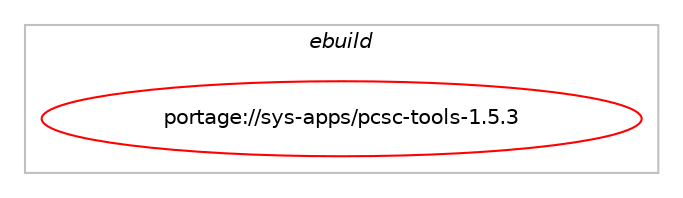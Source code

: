 digraph prolog {

# *************
# Graph options
# *************

newrank=true;
concentrate=true;
compound=true;
graph [rankdir=LR,fontname=Helvetica,fontsize=10,ranksep=1.5];#, ranksep=2.5, nodesep=0.2];
edge  [arrowhead=vee];
node  [fontname=Helvetica,fontsize=10];

# **********
# The ebuild
# **********

subgraph cluster_leftcol {
color=gray;
rank=same;
label=<<i>ebuild</i>>;
id [label="portage://sys-apps/pcsc-tools-1.5.3", color=red, width=4, href="../sys-apps/pcsc-tools-1.5.3.svg"];
}

# ****************
# The dependencies
# ****************

subgraph cluster_midcol {
color=gray;
label=<<i>dependencies</i>>;
subgraph cluster_compile {
fillcolor="#eeeeee";
style=filled;
label=<<i>compile</i>>;
# *** BEGIN UNKNOWN DEPENDENCY TYPE (TODO) ***
# id -> package_dependency(portage://sys-apps/pcsc-tools-1.5.3,install,no,sys-apps,pcsc-lite,greaterequal,1.4.14,[],[])
# *** END UNKNOWN DEPENDENCY TYPE (TODO) ***

}
subgraph cluster_compileandrun {
fillcolor="#eeeeee";
style=filled;
label=<<i>compile and run</i>>;
}
subgraph cluster_run {
fillcolor="#eeeeee";
style=filled;
label=<<i>run</i>>;
# *** BEGIN UNKNOWN DEPENDENCY TYPE (TODO) ***
# id -> use_conditional_group(positive,gtk,portage://sys-apps/pcsc-tools-1.5.3,[package_dependency(portage://sys-apps/pcsc-tools-1.5.3,run,no,dev-perl,Gtk2,none,,[],[])])
# *** END UNKNOWN DEPENDENCY TYPE (TODO) ***

# *** BEGIN UNKNOWN DEPENDENCY TYPE (TODO) ***
# id -> package_dependency(portage://sys-apps/pcsc-tools-1.5.3,run,no,dev-perl,pcsc-perl,none,,[],[])
# *** END UNKNOWN DEPENDENCY TYPE (TODO) ***

# *** BEGIN UNKNOWN DEPENDENCY TYPE (TODO) ***
# id -> package_dependency(portage://sys-apps/pcsc-tools-1.5.3,run,no,sys-apps,pcsc-lite,greaterequal,1.4.14,[],[])
# *** END UNKNOWN DEPENDENCY TYPE (TODO) ***

}
}

# **************
# The candidates
# **************

subgraph cluster_choices {
rank=same;
color=gray;
label=<<i>candidates</i>>;

}

}
